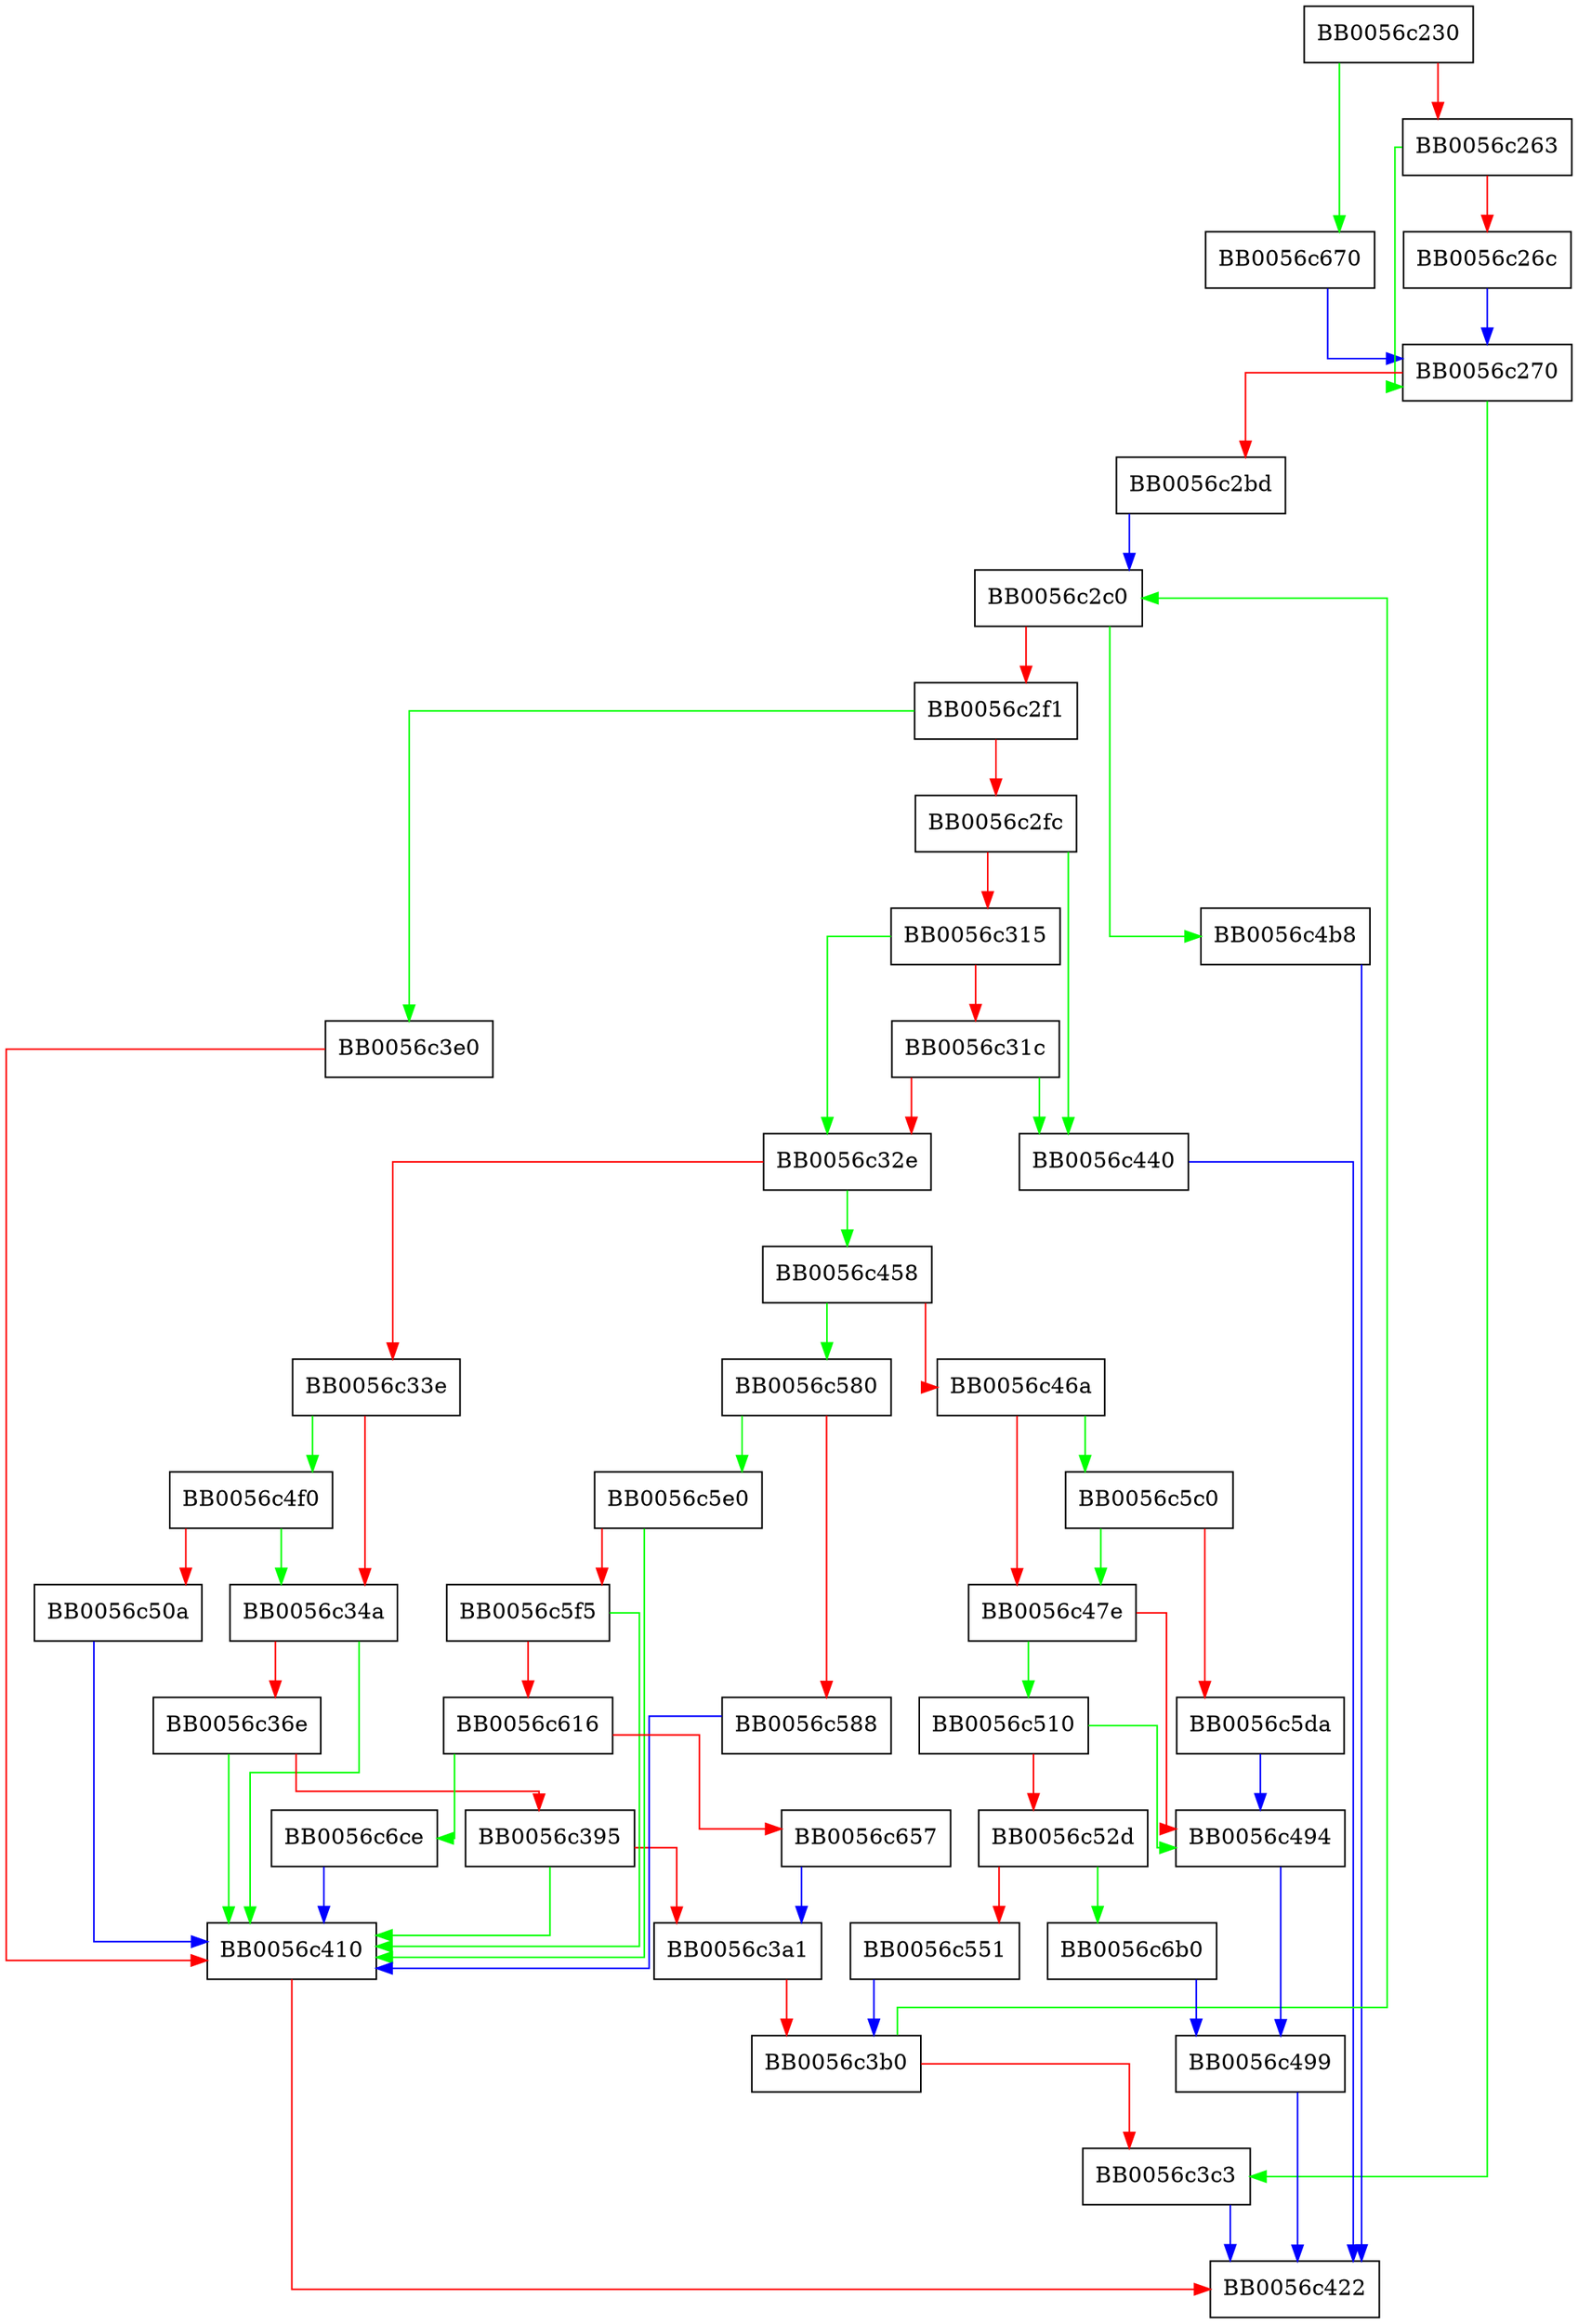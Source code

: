 digraph ossl_cms_SignedData_final {
  node [shape="box"];
  graph [splines=ortho];
  BB0056c230 -> BB0056c670 [color="green"];
  BB0056c230 -> BB0056c263 [color="red"];
  BB0056c263 -> BB0056c270 [color="green"];
  BB0056c263 -> BB0056c26c [color="red"];
  BB0056c26c -> BB0056c270 [color="blue"];
  BB0056c270 -> BB0056c3c3 [color="green"];
  BB0056c270 -> BB0056c2bd [color="red"];
  BB0056c2bd -> BB0056c2c0 [color="blue"];
  BB0056c2c0 -> BB0056c4b8 [color="green"];
  BB0056c2c0 -> BB0056c2f1 [color="red"];
  BB0056c2f1 -> BB0056c3e0 [color="green"];
  BB0056c2f1 -> BB0056c2fc [color="red"];
  BB0056c2fc -> BB0056c440 [color="green"];
  BB0056c2fc -> BB0056c315 [color="red"];
  BB0056c315 -> BB0056c32e [color="green"];
  BB0056c315 -> BB0056c31c [color="red"];
  BB0056c31c -> BB0056c440 [color="green"];
  BB0056c31c -> BB0056c32e [color="red"];
  BB0056c32e -> BB0056c458 [color="green"];
  BB0056c32e -> BB0056c33e [color="red"];
  BB0056c33e -> BB0056c4f0 [color="green"];
  BB0056c33e -> BB0056c34a [color="red"];
  BB0056c34a -> BB0056c410 [color="green"];
  BB0056c34a -> BB0056c36e [color="red"];
  BB0056c36e -> BB0056c410 [color="green"];
  BB0056c36e -> BB0056c395 [color="red"];
  BB0056c395 -> BB0056c410 [color="green"];
  BB0056c395 -> BB0056c3a1 [color="red"];
  BB0056c3a1 -> BB0056c3b0 [color="red"];
  BB0056c3b0 -> BB0056c2c0 [color="green"];
  BB0056c3b0 -> BB0056c3c3 [color="red"];
  BB0056c3c3 -> BB0056c422 [color="blue"];
  BB0056c3e0 -> BB0056c410 [color="red"];
  BB0056c410 -> BB0056c422 [color="red"];
  BB0056c440 -> BB0056c422 [color="blue"];
  BB0056c458 -> BB0056c580 [color="green"];
  BB0056c458 -> BB0056c46a [color="red"];
  BB0056c46a -> BB0056c5c0 [color="green"];
  BB0056c46a -> BB0056c47e [color="red"];
  BB0056c47e -> BB0056c510 [color="green"];
  BB0056c47e -> BB0056c494 [color="red"];
  BB0056c494 -> BB0056c499 [color="blue"];
  BB0056c499 -> BB0056c422 [color="blue"];
  BB0056c4b8 -> BB0056c422 [color="blue"];
  BB0056c4f0 -> BB0056c34a [color="green"];
  BB0056c4f0 -> BB0056c50a [color="red"];
  BB0056c50a -> BB0056c410 [color="blue"];
  BB0056c510 -> BB0056c494 [color="green"];
  BB0056c510 -> BB0056c52d [color="red"];
  BB0056c52d -> BB0056c6b0 [color="green"];
  BB0056c52d -> BB0056c551 [color="red"];
  BB0056c551 -> BB0056c3b0 [color="blue"];
  BB0056c580 -> BB0056c5e0 [color="green"];
  BB0056c580 -> BB0056c588 [color="red"];
  BB0056c588 -> BB0056c410 [color="blue"];
  BB0056c5c0 -> BB0056c47e [color="green"];
  BB0056c5c0 -> BB0056c5da [color="red"];
  BB0056c5da -> BB0056c494 [color="blue"];
  BB0056c5e0 -> BB0056c410 [color="green"];
  BB0056c5e0 -> BB0056c5f5 [color="red"];
  BB0056c5f5 -> BB0056c410 [color="green"];
  BB0056c5f5 -> BB0056c616 [color="red"];
  BB0056c616 -> BB0056c6ce [color="green"];
  BB0056c616 -> BB0056c657 [color="red"];
  BB0056c657 -> BB0056c3a1 [color="blue"];
  BB0056c670 -> BB0056c270 [color="blue"];
  BB0056c6b0 -> BB0056c499 [color="blue"];
  BB0056c6ce -> BB0056c410 [color="blue"];
}